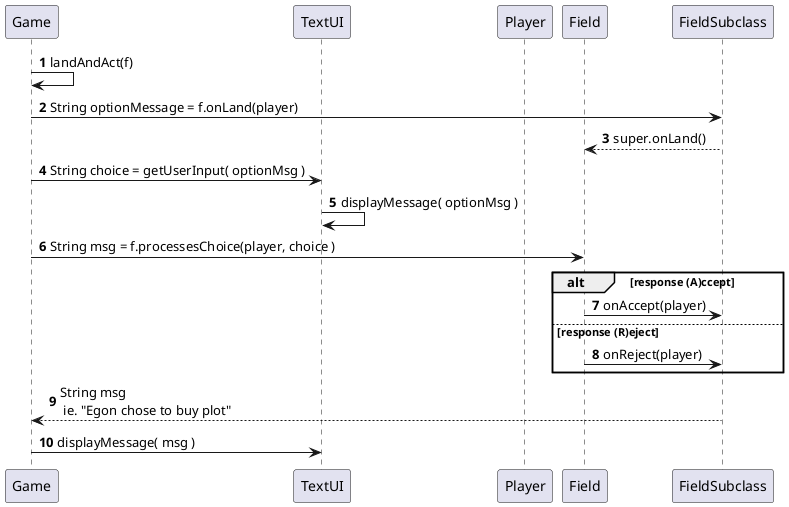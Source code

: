 @startuml
'https://plantuml.com/sequence-diagram

autonumber
participant Game as game
participant TextUI as ui
participant Player as player
participant Field  as field
participant FieldSubclass  as sub

game -> game : landAndAct(f)
game -> sub : String optionMessage = f.onLand(player)
sub --> field : super.onLand()
game -> ui : String choice = getUserInput( optionMsg )
ui -> ui : displayMessage( optionMsg )
game -> field : String msg = f.processesChoice(player, choice )
alt response (A)ccept
    field -> sub : onAccept(player)
else response (R)eject
    field -> sub : onReject(player)
    end
sub --> game : String msg \n ie. "Egon chose to buy plot"
game -> ui : displayMessage( msg )
@enduml
